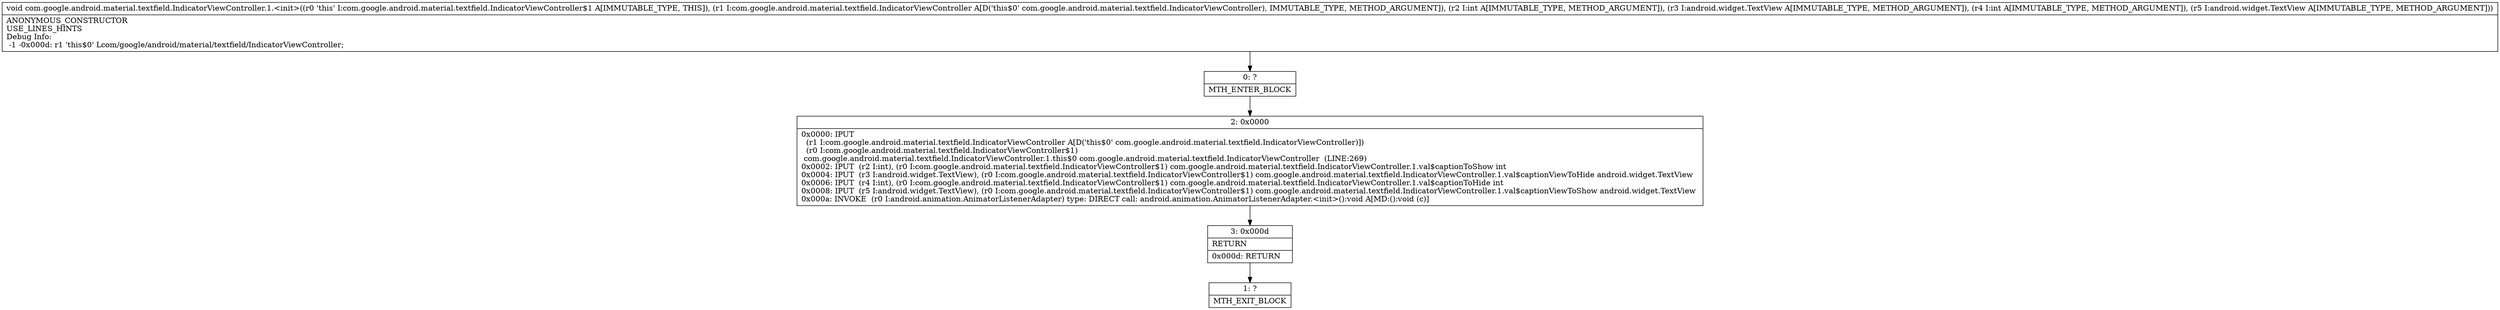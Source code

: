 digraph "CFG forcom.google.android.material.textfield.IndicatorViewController.1.\<init\>(Lcom\/google\/android\/material\/textfield\/IndicatorViewController;ILandroid\/widget\/TextView;ILandroid\/widget\/TextView;)V" {
Node_0 [shape=record,label="{0\:\ ?|MTH_ENTER_BLOCK\l}"];
Node_2 [shape=record,label="{2\:\ 0x0000|0x0000: IPUT  \l  (r1 I:com.google.android.material.textfield.IndicatorViewController A[D('this$0' com.google.android.material.textfield.IndicatorViewController)])\l  (r0 I:com.google.android.material.textfield.IndicatorViewController$1)\l com.google.android.material.textfield.IndicatorViewController.1.this$0 com.google.android.material.textfield.IndicatorViewController  (LINE:269)\l0x0002: IPUT  (r2 I:int), (r0 I:com.google.android.material.textfield.IndicatorViewController$1) com.google.android.material.textfield.IndicatorViewController.1.val$captionToShow int \l0x0004: IPUT  (r3 I:android.widget.TextView), (r0 I:com.google.android.material.textfield.IndicatorViewController$1) com.google.android.material.textfield.IndicatorViewController.1.val$captionViewToHide android.widget.TextView \l0x0006: IPUT  (r4 I:int), (r0 I:com.google.android.material.textfield.IndicatorViewController$1) com.google.android.material.textfield.IndicatorViewController.1.val$captionToHide int \l0x0008: IPUT  (r5 I:android.widget.TextView), (r0 I:com.google.android.material.textfield.IndicatorViewController$1) com.google.android.material.textfield.IndicatorViewController.1.val$captionViewToShow android.widget.TextView \l0x000a: INVOKE  (r0 I:android.animation.AnimatorListenerAdapter) type: DIRECT call: android.animation.AnimatorListenerAdapter.\<init\>():void A[MD:():void (c)]\l}"];
Node_3 [shape=record,label="{3\:\ 0x000d|RETURN\l|0x000d: RETURN   \l}"];
Node_1 [shape=record,label="{1\:\ ?|MTH_EXIT_BLOCK\l}"];
MethodNode[shape=record,label="{void com.google.android.material.textfield.IndicatorViewController.1.\<init\>((r0 'this' I:com.google.android.material.textfield.IndicatorViewController$1 A[IMMUTABLE_TYPE, THIS]), (r1 I:com.google.android.material.textfield.IndicatorViewController A[D('this$0' com.google.android.material.textfield.IndicatorViewController), IMMUTABLE_TYPE, METHOD_ARGUMENT]), (r2 I:int A[IMMUTABLE_TYPE, METHOD_ARGUMENT]), (r3 I:android.widget.TextView A[IMMUTABLE_TYPE, METHOD_ARGUMENT]), (r4 I:int A[IMMUTABLE_TYPE, METHOD_ARGUMENT]), (r5 I:android.widget.TextView A[IMMUTABLE_TYPE, METHOD_ARGUMENT]))  | ANONYMOUS_CONSTRUCTOR\lUSE_LINES_HINTS\lDebug Info:\l  \-1 \-0x000d: r1 'this$0' Lcom\/google\/android\/material\/textfield\/IndicatorViewController;\l}"];
MethodNode -> Node_0;Node_0 -> Node_2;
Node_2 -> Node_3;
Node_3 -> Node_1;
}


